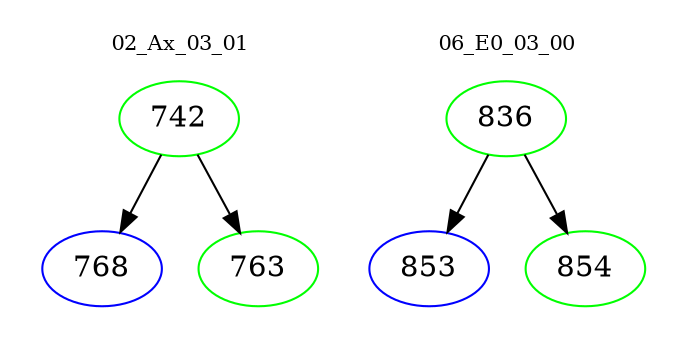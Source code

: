 digraph{
subgraph cluster_0 {
color = white
label = "02_Ax_03_01";
fontsize=10;
T0_742 [label="742", color="green"]
T0_742 -> T0_768 [color="black"]
T0_768 [label="768", color="blue"]
T0_742 -> T0_763 [color="black"]
T0_763 [label="763", color="green"]
}
subgraph cluster_1 {
color = white
label = "06_E0_03_00";
fontsize=10;
T1_836 [label="836", color="green"]
T1_836 -> T1_853 [color="black"]
T1_853 [label="853", color="blue"]
T1_836 -> T1_854 [color="black"]
T1_854 [label="854", color="green"]
}
}
